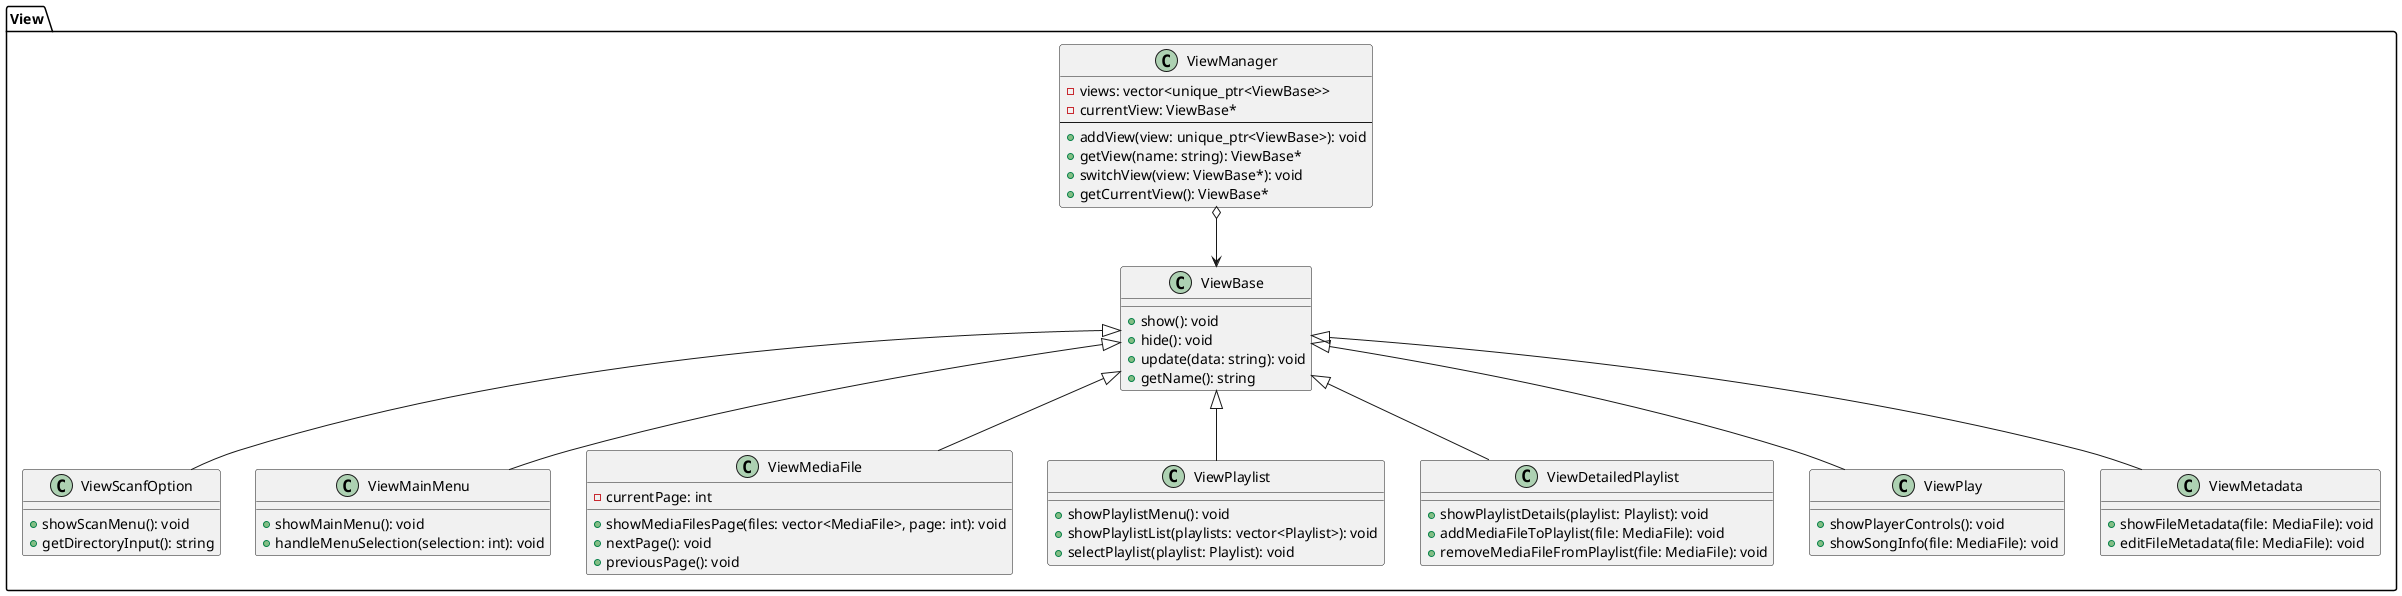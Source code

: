 @startuml
package View {
    class ViewManager {
        - views: vector<unique_ptr<ViewBase>>
        - currentView: ViewBase*
        --
        + addView(view: unique_ptr<ViewBase>): void
        + getView(name: string): ViewBase*
        + switchView(view: ViewBase*): void
        + getCurrentView(): ViewBase*
    }

    class ViewBase {
        + show(): void
        + hide(): void
        + update(data: string): void
        + getName(): string
    }

    class ViewScanfOption {
        + showScanMenu(): void
        + getDirectoryInput(): string
    }

    class ViewMainMenu {
        + showMainMenu(): void
        + handleMenuSelection(selection: int): void
    }

    class ViewMediaFile {
        - currentPage: int
        + showMediaFilesPage(files: vector<MediaFile>, page: int): void
        + nextPage(): void
        + previousPage(): void
    }

    class ViewPlaylist {
        + showPlaylistMenu(): void
        + showPlaylistList(playlists: vector<Playlist>): void
        + selectPlaylist(playlist: Playlist): void
    }

    class ViewDetailedPlaylist {
        + showPlaylistDetails(playlist: Playlist): void
        + addMediaFileToPlaylist(file: MediaFile): void
        + removeMediaFileFromPlaylist(file: MediaFile): void
    }

    class ViewPlay {
        + showPlayerControls(): void
        + showSongInfo(file: MediaFile): void
    }

    class ViewMetadata {
        + showFileMetadata(file: MediaFile): void
        + editFileMetadata(file: MediaFile): void
    }

    ViewManager o--> ViewBase
    ViewBase <|-- ViewScanfOption
    ViewBase <|-- ViewMainMenu
    ViewBase <|-- ViewMediaFile
    ViewBase <|-- ViewPlaylist
    ViewBase <|-- ViewDetailedPlaylist
    ViewBase <|-- ViewPlay
    ViewBase <|-- ViewMetadata
}
@enduml